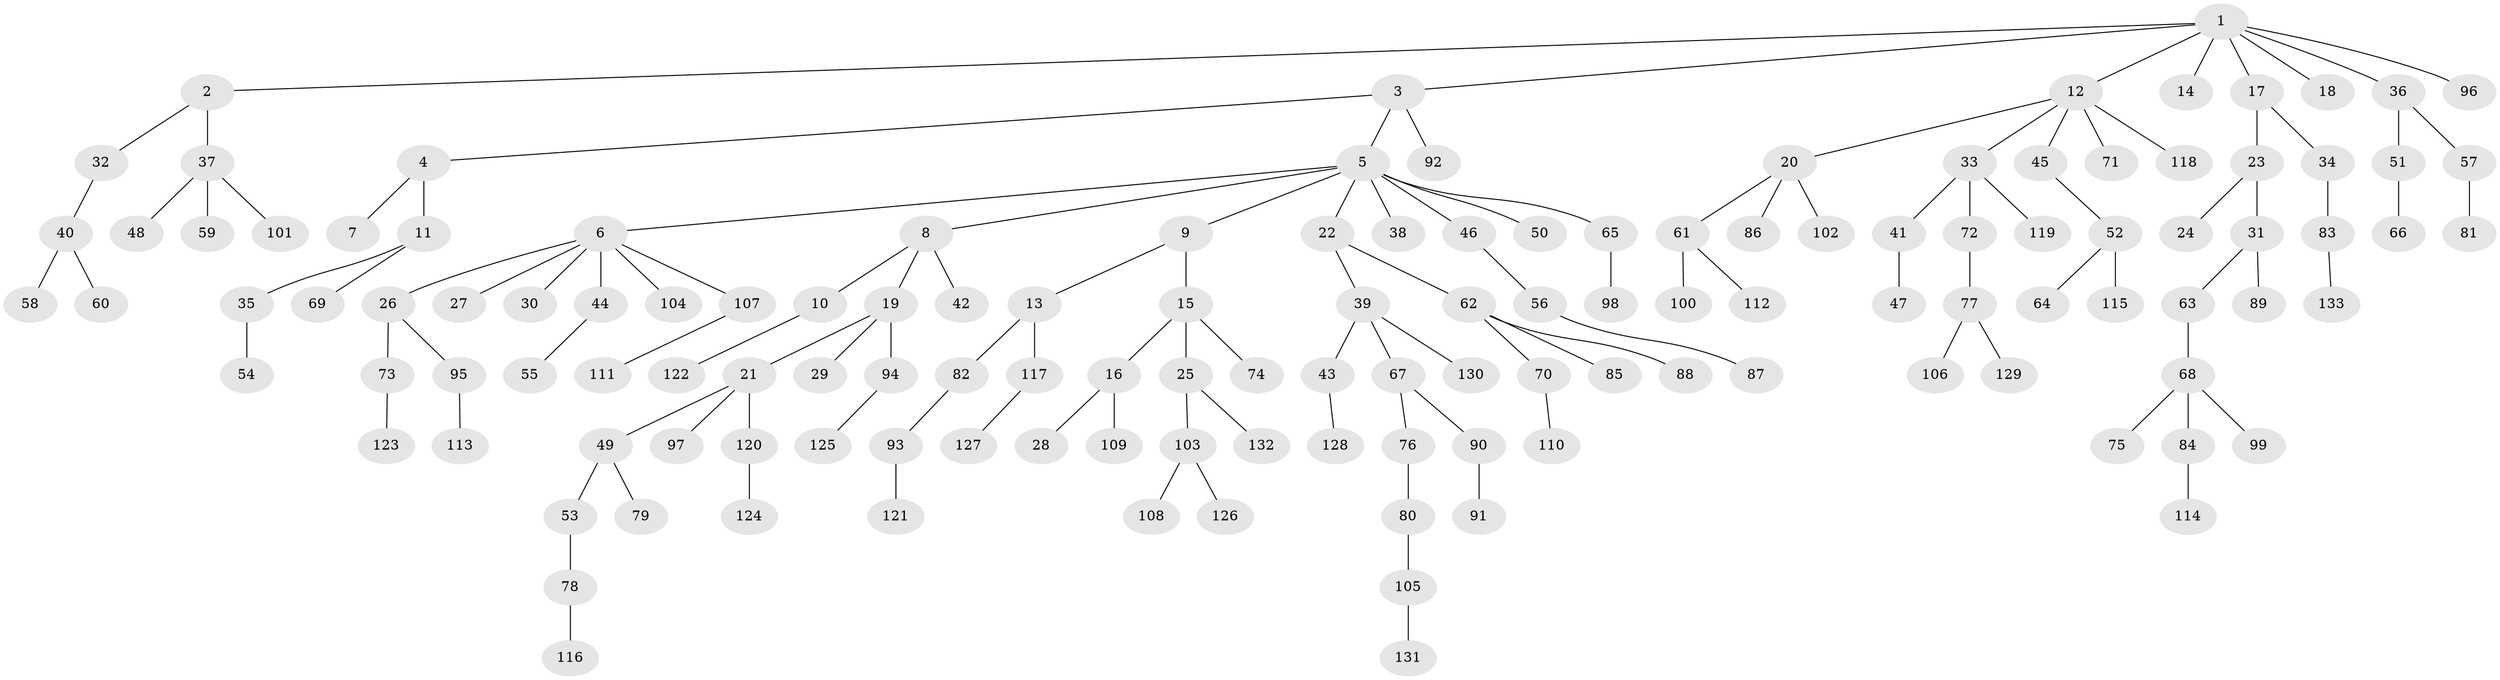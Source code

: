 // coarse degree distribution, {9: 0.011111111111111112, 3: 0.12222222222222222, 2: 0.2, 8: 0.022222222222222223, 7: 0.011111111111111112, 6: 0.011111111111111112, 5: 0.03333333333333333, 1: 0.5777777777777777, 4: 0.011111111111111112}
// Generated by graph-tools (version 1.1) at 2025/52/02/27/25 19:52:13]
// undirected, 133 vertices, 132 edges
graph export_dot {
graph [start="1"]
  node [color=gray90,style=filled];
  1;
  2;
  3;
  4;
  5;
  6;
  7;
  8;
  9;
  10;
  11;
  12;
  13;
  14;
  15;
  16;
  17;
  18;
  19;
  20;
  21;
  22;
  23;
  24;
  25;
  26;
  27;
  28;
  29;
  30;
  31;
  32;
  33;
  34;
  35;
  36;
  37;
  38;
  39;
  40;
  41;
  42;
  43;
  44;
  45;
  46;
  47;
  48;
  49;
  50;
  51;
  52;
  53;
  54;
  55;
  56;
  57;
  58;
  59;
  60;
  61;
  62;
  63;
  64;
  65;
  66;
  67;
  68;
  69;
  70;
  71;
  72;
  73;
  74;
  75;
  76;
  77;
  78;
  79;
  80;
  81;
  82;
  83;
  84;
  85;
  86;
  87;
  88;
  89;
  90;
  91;
  92;
  93;
  94;
  95;
  96;
  97;
  98;
  99;
  100;
  101;
  102;
  103;
  104;
  105;
  106;
  107;
  108;
  109;
  110;
  111;
  112;
  113;
  114;
  115;
  116;
  117;
  118;
  119;
  120;
  121;
  122;
  123;
  124;
  125;
  126;
  127;
  128;
  129;
  130;
  131;
  132;
  133;
  1 -- 2;
  1 -- 3;
  1 -- 12;
  1 -- 14;
  1 -- 17;
  1 -- 18;
  1 -- 36;
  1 -- 96;
  2 -- 32;
  2 -- 37;
  3 -- 4;
  3 -- 5;
  3 -- 92;
  4 -- 7;
  4 -- 11;
  5 -- 6;
  5 -- 8;
  5 -- 9;
  5 -- 22;
  5 -- 38;
  5 -- 46;
  5 -- 50;
  5 -- 65;
  6 -- 26;
  6 -- 27;
  6 -- 30;
  6 -- 44;
  6 -- 104;
  6 -- 107;
  8 -- 10;
  8 -- 19;
  8 -- 42;
  9 -- 13;
  9 -- 15;
  10 -- 122;
  11 -- 35;
  11 -- 69;
  12 -- 20;
  12 -- 33;
  12 -- 45;
  12 -- 71;
  12 -- 118;
  13 -- 82;
  13 -- 117;
  15 -- 16;
  15 -- 25;
  15 -- 74;
  16 -- 28;
  16 -- 109;
  17 -- 23;
  17 -- 34;
  19 -- 21;
  19 -- 29;
  19 -- 94;
  20 -- 61;
  20 -- 86;
  20 -- 102;
  21 -- 49;
  21 -- 97;
  21 -- 120;
  22 -- 39;
  22 -- 62;
  23 -- 24;
  23 -- 31;
  25 -- 103;
  25 -- 132;
  26 -- 73;
  26 -- 95;
  31 -- 63;
  31 -- 89;
  32 -- 40;
  33 -- 41;
  33 -- 72;
  33 -- 119;
  34 -- 83;
  35 -- 54;
  36 -- 51;
  36 -- 57;
  37 -- 48;
  37 -- 59;
  37 -- 101;
  39 -- 43;
  39 -- 67;
  39 -- 130;
  40 -- 58;
  40 -- 60;
  41 -- 47;
  43 -- 128;
  44 -- 55;
  45 -- 52;
  46 -- 56;
  49 -- 53;
  49 -- 79;
  51 -- 66;
  52 -- 64;
  52 -- 115;
  53 -- 78;
  56 -- 87;
  57 -- 81;
  61 -- 100;
  61 -- 112;
  62 -- 70;
  62 -- 85;
  62 -- 88;
  63 -- 68;
  65 -- 98;
  67 -- 76;
  67 -- 90;
  68 -- 75;
  68 -- 84;
  68 -- 99;
  70 -- 110;
  72 -- 77;
  73 -- 123;
  76 -- 80;
  77 -- 106;
  77 -- 129;
  78 -- 116;
  80 -- 105;
  82 -- 93;
  83 -- 133;
  84 -- 114;
  90 -- 91;
  93 -- 121;
  94 -- 125;
  95 -- 113;
  103 -- 108;
  103 -- 126;
  105 -- 131;
  107 -- 111;
  117 -- 127;
  120 -- 124;
}
